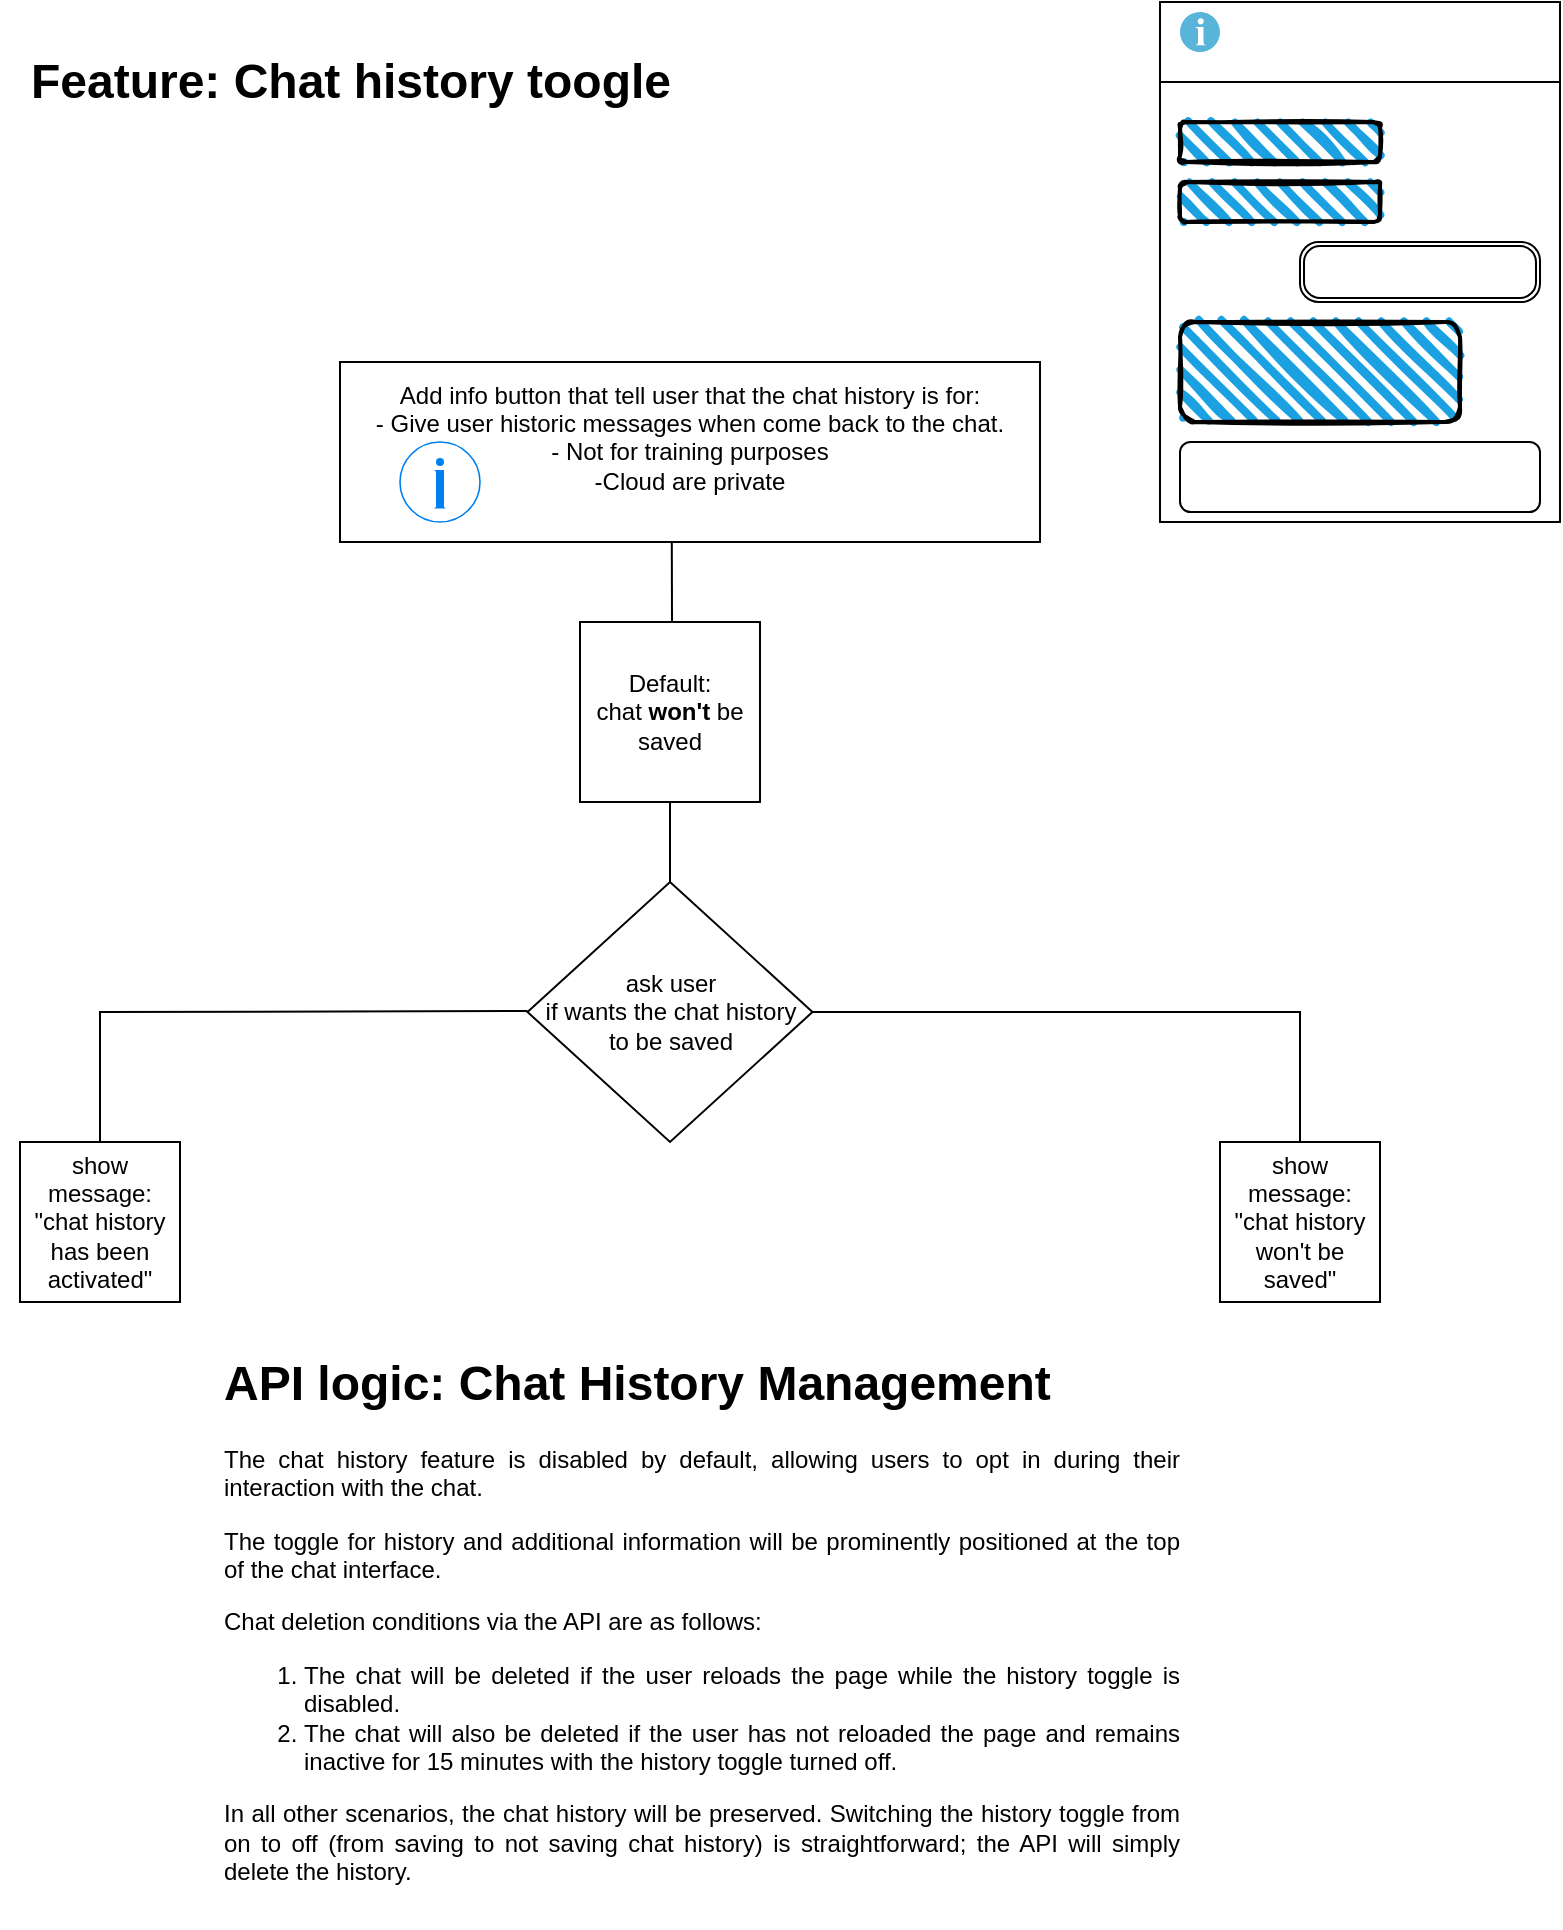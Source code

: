 <mxfile version="24.2.7" type="github">
  <diagram name="Page-1" id="rkoZgBTFIeurwGYOIHvd">
    <mxGraphModel dx="1678" dy="924" grid="1" gridSize="10" guides="1" tooltips="1" connect="1" arrows="1" fold="1" page="1" pageScale="1" pageWidth="850" pageHeight="1100" math="0" shadow="0">
      <root>
        <mxCell id="0" />
        <mxCell id="1" parent="0" />
        <mxCell id="_zCqwqBaiGnmnxk9KCgn-3" value="ask user &lt;br&gt;if wants the chat history &lt;br&gt;to be saved" style="rhombus;whiteSpace=wrap;html=1;" parent="1" vertex="1">
          <mxGeometry x="323.75" y="470" width="142.5" height="130" as="geometry" />
        </mxCell>
        <mxCell id="_zCqwqBaiGnmnxk9KCgn-4" value="Default:&lt;br&gt;chat &lt;b&gt;won&#39;t &lt;/b&gt;be saved" style="whiteSpace=wrap;html=1;aspect=fixed;" parent="1" vertex="1">
          <mxGeometry x="350" y="340" width="90" height="90" as="geometry" />
        </mxCell>
        <mxCell id="t0RZ3I_6cDTc-Hy7L6dS-2" value="Add info button that tell user that the chat history is for:&lt;br&gt;- Give user historic messages when come back to the chat.&lt;br&gt;- Not for training purposes&lt;br&gt;-Cloud are private&lt;div&gt;&lt;br/&gt;&lt;/div&gt;" style="rounded=0;whiteSpace=wrap;html=1;" vertex="1" parent="1">
          <mxGeometry x="230" y="210" width="350" height="90" as="geometry" />
        </mxCell>
        <mxCell id="t0RZ3I_6cDTc-Hy7L6dS-4" value="" style="html=1;verticalLabelPosition=bottom;labelBackgroundColor=#ffffff;verticalAlign=top;shadow=0;dashed=0;strokeWidth=2;shape=mxgraph.ios7.misc.info;strokeColor=#0080f0;sketch=0;" vertex="1" parent="1">
          <mxGeometry x="260" y="250" width="40" height="40" as="geometry" />
        </mxCell>
        <mxCell id="t0RZ3I_6cDTc-Hy7L6dS-5" value="show message:&lt;br&gt;&quot;chat history has been activated&quot;" style="whiteSpace=wrap;html=1;aspect=fixed;" vertex="1" parent="1">
          <mxGeometry x="70" y="600" width="80" height="80" as="geometry" />
        </mxCell>
        <mxCell id="t0RZ3I_6cDTc-Hy7L6dS-6" value="show message:&lt;br&gt;&quot;chat history won&#39;t be saved&quot;" style="whiteSpace=wrap;html=1;aspect=fixed;" vertex="1" parent="1">
          <mxGeometry x="670" y="600" width="80" height="80" as="geometry" />
        </mxCell>
        <mxCell id="t0RZ3I_6cDTc-Hy7L6dS-7" value="" style="endArrow=none;html=1;rounded=0;exitX=0.5;exitY=0;exitDx=0;exitDy=0;" edge="1" parent="1" source="t0RZ3I_6cDTc-Hy7L6dS-5">
          <mxGeometry width="50" height="50" relative="1" as="geometry">
            <mxPoint x="110" y="534.5" as="sourcePoint" />
            <mxPoint x="323.75" y="534.5" as="targetPoint" />
            <Array as="points">
              <mxPoint x="110" y="535" />
            </Array>
          </mxGeometry>
        </mxCell>
        <mxCell id="t0RZ3I_6cDTc-Hy7L6dS-8" value="" style="endArrow=none;html=1;rounded=0;exitX=1;exitY=0.5;exitDx=0;exitDy=0;entryX=0.5;entryY=0;entryDx=0;entryDy=0;" edge="1" parent="1" source="_zCqwqBaiGnmnxk9KCgn-3" target="t0RZ3I_6cDTc-Hy7L6dS-6">
          <mxGeometry width="50" height="50" relative="1" as="geometry">
            <mxPoint x="520" y="530" as="sourcePoint" />
            <mxPoint x="710" y="535" as="targetPoint" />
            <Array as="points">
              <mxPoint x="710" y="535" />
            </Array>
          </mxGeometry>
        </mxCell>
        <mxCell id="t0RZ3I_6cDTc-Hy7L6dS-12" value="" style="endArrow=none;html=1;rounded=0;entryX=0.474;entryY=1;entryDx=0;entryDy=0;entryPerimeter=0;" edge="1" parent="1" target="t0RZ3I_6cDTc-Hy7L6dS-2">
          <mxGeometry width="50" height="50" relative="1" as="geometry">
            <mxPoint x="396" y="340" as="sourcePoint" />
            <mxPoint x="450" y="520" as="targetPoint" />
          </mxGeometry>
        </mxCell>
        <mxCell id="t0RZ3I_6cDTc-Hy7L6dS-13" value="" style="endArrow=none;html=1;rounded=0;entryX=0.5;entryY=1;entryDx=0;entryDy=0;exitX=0.5;exitY=0;exitDx=0;exitDy=0;" edge="1" parent="1" source="_zCqwqBaiGnmnxk9KCgn-3" target="_zCqwqBaiGnmnxk9KCgn-4">
          <mxGeometry width="50" height="50" relative="1" as="geometry">
            <mxPoint x="400" y="570" as="sourcePoint" />
            <mxPoint x="450" y="520" as="targetPoint" />
          </mxGeometry>
        </mxCell>
        <mxCell id="t0RZ3I_6cDTc-Hy7L6dS-17" value="&lt;h1 style=&quot;margin-top: 0px;&quot;&gt;API logic: Chat History Management&lt;/h1&gt;&lt;p style=&quot;text-align: justify;&quot;&gt;The chat history feature is disabled by default, allowing users to opt in during their interaction with the chat.&lt;/p&gt;&lt;p style=&quot;text-align: justify;&quot;&gt;The toggle for history and additional information will be prominently positioned at the top of the chat interface.&lt;/p&gt;&lt;p style=&quot;text-align: justify;&quot;&gt;Chat deletion conditions via the API are as follows:&lt;/p&gt;&lt;p&gt;&lt;/p&gt;&lt;ol&gt;&lt;li style=&quot;text-align: justify;&quot;&gt;The chat will be deleted if the user reloads the page while the history toggle is disabled.&lt;/li&gt;&lt;li style=&quot;text-align: justify;&quot;&gt;The chat will also be deleted if the user has not reloaded the page and remains inactive for 15 minutes with the history toggle turned off.&lt;/li&gt;&lt;/ol&gt;&lt;p&gt;&lt;/p&gt;&lt;p style=&quot;text-align: justify;&quot;&gt;In all other scenarios, the chat history will be preserved. Switching the history toggle from on to off (from saving to not saving chat history) is straightforward; the API will simply delete the history.&lt;/p&gt;" style="text;html=1;whiteSpace=wrap;overflow=hidden;rounded=0;" vertex="1" parent="1">
          <mxGeometry x="170" y="700" width="480" height="290" as="geometry" />
        </mxCell>
        <mxCell id="t0RZ3I_6cDTc-Hy7L6dS-18" value="" style="shape=image;html=1;verticalAlign=top;verticalLabelPosition=bottom;labelBackgroundColor=#ffffff;imageAspect=0;aspect=fixed;image=https://cdn1.iconfinder.com/data/icons/unicons-line-vol-6/24/toggle-on-128.png" vertex="1" parent="1">
          <mxGeometry x="400" y="400" width="38" height="38" as="geometry" />
        </mxCell>
        <mxCell id="t0RZ3I_6cDTc-Hy7L6dS-21" value="" style="rounded=0;whiteSpace=wrap;html=1;" vertex="1" parent="1">
          <mxGeometry x="640" y="30" width="200" height="260" as="geometry" />
        </mxCell>
        <mxCell id="t0RZ3I_6cDTc-Hy7L6dS-22" value="" style="shape=image;html=1;verticalAlign=top;verticalLabelPosition=bottom;labelBackgroundColor=#ffffff;imageAspect=0;aspect=fixed;image=https://cdn1.iconfinder.com/data/icons/unicons-line-vol-6/24/toggle-on-128.png" vertex="1" parent="1">
          <mxGeometry x="800" y="30" width="30" height="30" as="geometry" />
        </mxCell>
        <mxCell id="t0RZ3I_6cDTc-Hy7L6dS-23" value="" style="image;sketch=0;aspect=fixed;html=1;points=[];align=center;fontSize=12;image=img/lib/mscae/Info.svg;" vertex="1" parent="1">
          <mxGeometry x="650" y="35" width="20" height="20" as="geometry" />
        </mxCell>
        <mxCell id="t0RZ3I_6cDTc-Hy7L6dS-26" value="" style="rounded=1;whiteSpace=wrap;html=1;" vertex="1" parent="1">
          <mxGeometry x="650" y="250" width="180" height="35" as="geometry" />
        </mxCell>
        <mxCell id="t0RZ3I_6cDTc-Hy7L6dS-27" value="" style="rounded=1;whiteSpace=wrap;html=1;strokeWidth=2;fillWeight=4;hachureGap=8;hachureAngle=45;fillColor=#1ba1e2;sketch=1;" vertex="1" parent="1">
          <mxGeometry x="650" y="90" width="100" height="20" as="geometry" />
        </mxCell>
        <mxCell id="t0RZ3I_6cDTc-Hy7L6dS-28" value="" style="rounded=1;whiteSpace=wrap;html=1;strokeWidth=2;fillWeight=4;hachureGap=8;hachureAngle=45;fillColor=#1ba1e2;sketch=1;" vertex="1" parent="1">
          <mxGeometry x="650" y="120" width="100" height="20" as="geometry" />
        </mxCell>
        <mxCell id="t0RZ3I_6cDTc-Hy7L6dS-33" value="" style="shape=ext;double=1;rounded=1;whiteSpace=wrap;html=1;arcSize=31;" vertex="1" parent="1">
          <mxGeometry x="710" y="150" width="120" height="30" as="geometry" />
        </mxCell>
        <mxCell id="t0RZ3I_6cDTc-Hy7L6dS-34" value="" style="rounded=1;whiteSpace=wrap;html=1;strokeWidth=2;fillWeight=4;hachureGap=8;hachureAngle=45;fillColor=#1ba1e2;sketch=1;" vertex="1" parent="1">
          <mxGeometry x="650" y="190" width="140" height="50" as="geometry" />
        </mxCell>
        <mxCell id="t0RZ3I_6cDTc-Hy7L6dS-35" value="" style="shape=crossbar;whiteSpace=wrap;html=1;rounded=1;" vertex="1" parent="1">
          <mxGeometry x="640" y="60" width="200" height="20" as="geometry" />
        </mxCell>
        <mxCell id="t0RZ3I_6cDTc-Hy7L6dS-36" value="Feature: Chat history toogle" style="text;strokeColor=none;fillColor=none;html=1;fontSize=24;fontStyle=1;verticalAlign=middle;align=center;" vertex="1" parent="1">
          <mxGeometry x="60" y="45" width="350" height="50" as="geometry" />
        </mxCell>
      </root>
    </mxGraphModel>
  </diagram>
</mxfile>
